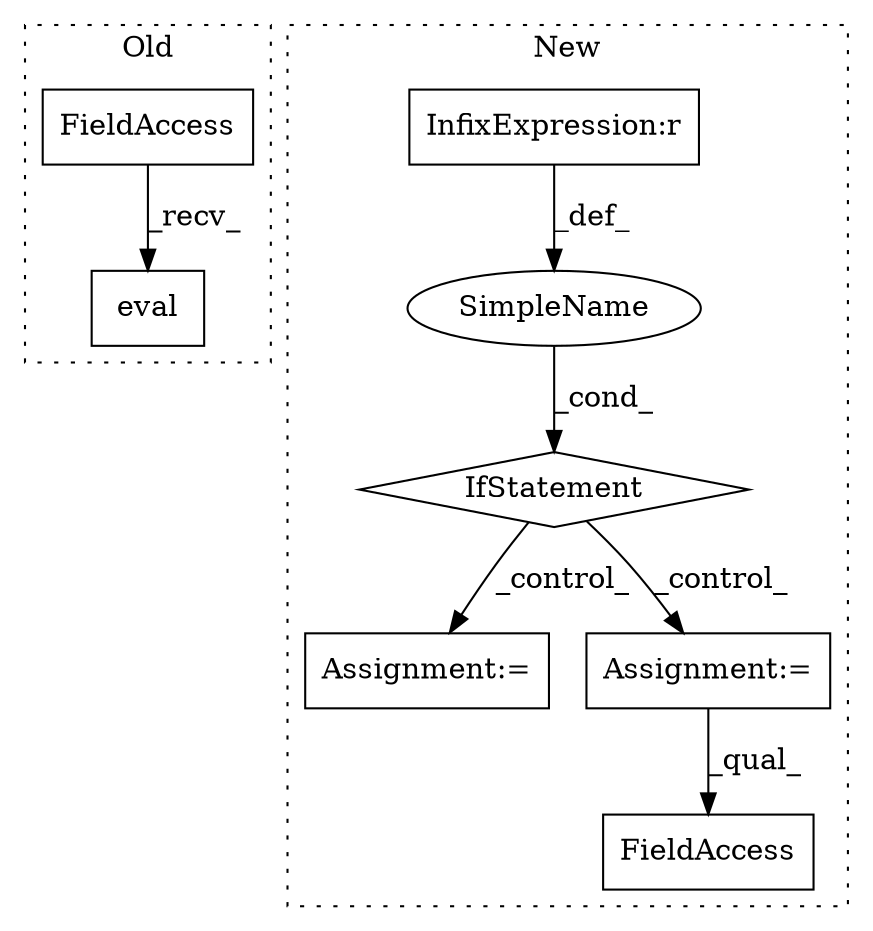 digraph G {
subgraph cluster0 {
1 [label="eval" a="32" s="3829" l="6" shape="box"];
7 [label="FieldAccess" a="22" s="3813" l="15" shape="box"];
label = "Old";
style="dotted";
}
subgraph cluster1 {
2 [label="IfStatement" a="25" s="6002,6027" l="4,2" shape="diamond"];
3 [label="Assignment:=" a="7" s="6052" l="1" shape="box"];
4 [label="SimpleName" a="42" s="" l="" shape="ellipse"];
5 [label="InfixExpression:r" a="27" s="6019" l="4" shape="box"];
6 [label="Assignment:=" a="7" s="6085,6204" l="85,2" shape="box"];
8 [label="FieldAccess" a="22" s="6263" l="14" shape="box"];
label = "New";
style="dotted";
}
2 -> 6 [label="_control_"];
2 -> 3 [label="_control_"];
4 -> 2 [label="_cond_"];
5 -> 4 [label="_def_"];
6 -> 8 [label="_qual_"];
7 -> 1 [label="_recv_"];
}